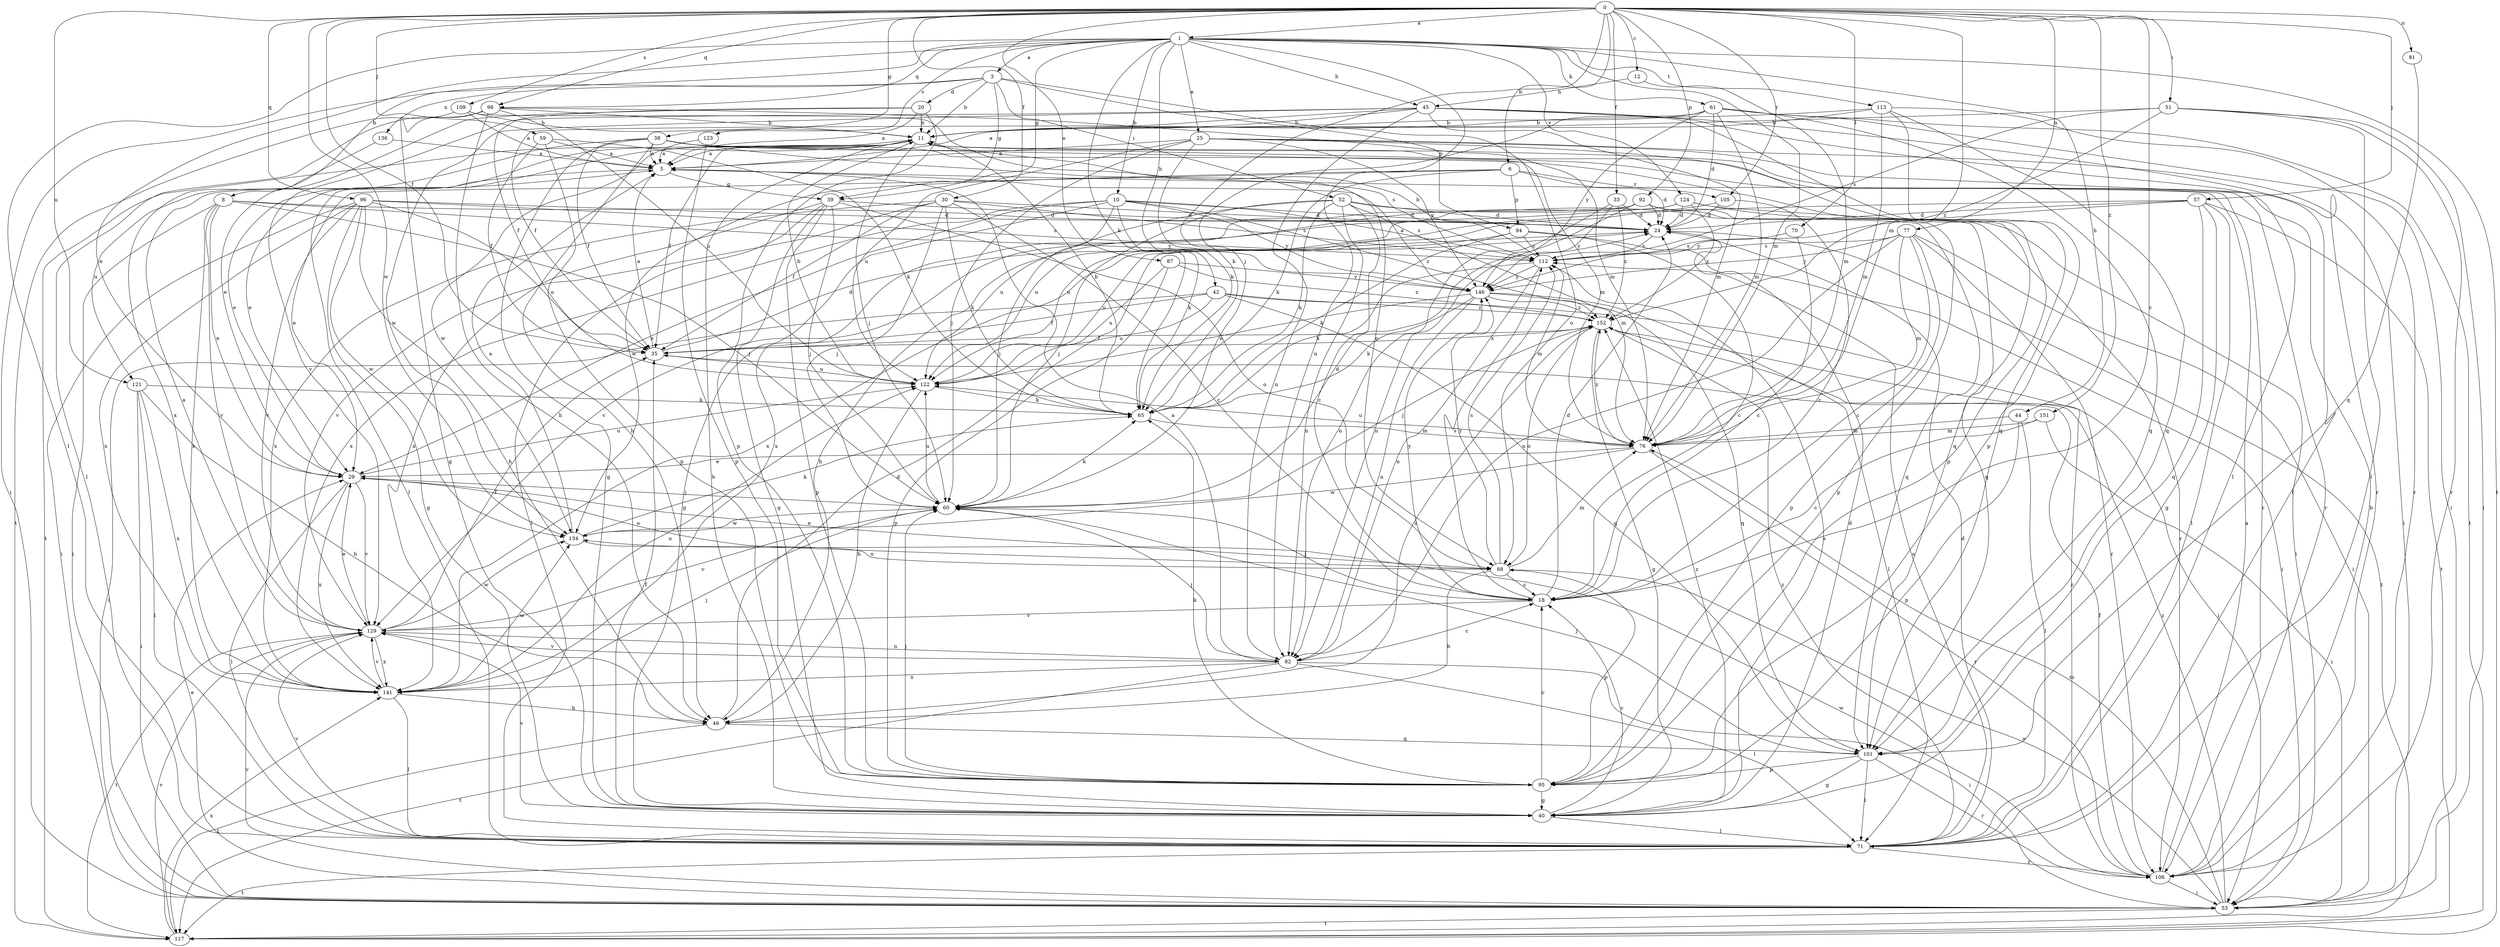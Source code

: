 strict digraph  {
0;
1;
3;
5;
6;
8;
10;
11;
12;
18;
20;
24;
25;
29;
30;
33;
35;
38;
39;
40;
42;
44;
45;
46;
51;
52;
53;
57;
59;
60;
61;
65;
70;
71;
76;
77;
81;
82;
87;
88;
92;
94;
95;
96;
98;
101;
105;
106;
109;
112;
113;
117;
121;
122;
123;
124;
129;
134;
136;
141;
146;
151;
152;
0 -> 1  [label=a];
0 -> 6  [label=b];
0 -> 12  [label=c];
0 -> 18  [label=c];
0 -> 30  [label=f];
0 -> 33  [label=f];
0 -> 35  [label=f];
0 -> 38  [label=g];
0 -> 51  [label=i];
0 -> 57  [label=j];
0 -> 59  [label=j];
0 -> 60  [label=j];
0 -> 70  [label=l];
0 -> 76  [label=m];
0 -> 77  [label=n];
0 -> 81  [label=n];
0 -> 87  [label=o];
0 -> 92  [label=p];
0 -> 96  [label=q];
0 -> 98  [label=q];
0 -> 105  [label=r];
0 -> 109  [label=s];
0 -> 121  [label=u];
0 -> 134  [label=w];
0 -> 151  [label=z];
1 -> 3  [label=a];
1 -> 8  [label=b];
1 -> 10  [label=b];
1 -> 25  [label=e];
1 -> 29  [label=e];
1 -> 39  [label=g];
1 -> 42  [label=h];
1 -> 44  [label=h];
1 -> 45  [label=h];
1 -> 61  [label=k];
1 -> 65  [label=k];
1 -> 71  [label=l];
1 -> 76  [label=m];
1 -> 82  [label=n];
1 -> 98  [label=q];
1 -> 113  [label=t];
1 -> 117  [label=t];
1 -> 123  [label=v];
1 -> 124  [label=v];
3 -> 11  [label=b];
3 -> 20  [label=d];
3 -> 39  [label=g];
3 -> 52  [label=i];
3 -> 53  [label=i];
3 -> 88  [label=o];
3 -> 94  [label=p];
3 -> 136  [label=x];
5 -> 39  [label=g];
5 -> 121  [label=u];
6 -> 24  [label=d];
6 -> 29  [label=e];
6 -> 65  [label=k];
6 -> 94  [label=p];
6 -> 105  [label=r];
6 -> 134  [label=w];
8 -> 24  [label=d];
8 -> 29  [label=e];
8 -> 53  [label=i];
8 -> 60  [label=j];
8 -> 129  [label=v];
8 -> 141  [label=x];
8 -> 146  [label=y];
10 -> 24  [label=d];
10 -> 29  [label=e];
10 -> 40  [label=g];
10 -> 60  [label=j];
10 -> 65  [label=k];
10 -> 112  [label=s];
10 -> 141  [label=x];
10 -> 146  [label=y];
10 -> 152  [label=z];
11 -> 5  [label=a];
11 -> 29  [label=e];
11 -> 35  [label=f];
11 -> 60  [label=j];
11 -> 71  [label=l];
11 -> 106  [label=r];
11 -> 117  [label=t];
11 -> 134  [label=w];
12 -> 45  [label=h];
12 -> 76  [label=m];
18 -> 24  [label=d];
18 -> 60  [label=j];
18 -> 112  [label=s];
18 -> 129  [label=v];
18 -> 146  [label=y];
20 -> 5  [label=a];
20 -> 11  [label=b];
20 -> 29  [label=e];
20 -> 35  [label=f];
20 -> 95  [label=p];
24 -> 112  [label=s];
24 -> 117  [label=t];
25 -> 5  [label=a];
25 -> 53  [label=i];
25 -> 60  [label=j];
25 -> 65  [label=k];
25 -> 71  [label=l];
25 -> 95  [label=p];
25 -> 122  [label=u];
25 -> 146  [label=y];
29 -> 60  [label=j];
29 -> 71  [label=l];
29 -> 88  [label=o];
29 -> 122  [label=u];
29 -> 129  [label=v];
29 -> 141  [label=x];
30 -> 18  [label=c];
30 -> 24  [label=d];
30 -> 35  [label=f];
30 -> 60  [label=j];
30 -> 65  [label=k];
30 -> 112  [label=s];
30 -> 129  [label=v];
30 -> 141  [label=x];
33 -> 24  [label=d];
33 -> 82  [label=n];
33 -> 146  [label=y];
33 -> 152  [label=z];
35 -> 5  [label=a];
35 -> 24  [label=d];
35 -> 122  [label=u];
35 -> 152  [label=z];
38 -> 5  [label=a];
38 -> 29  [label=e];
38 -> 35  [label=f];
38 -> 40  [label=g];
38 -> 46  [label=h];
38 -> 76  [label=m];
38 -> 101  [label=q];
38 -> 106  [label=r];
38 -> 112  [label=s];
39 -> 24  [label=d];
39 -> 40  [label=g];
39 -> 60  [label=j];
39 -> 71  [label=l];
39 -> 88  [label=o];
39 -> 95  [label=p];
39 -> 141  [label=x];
40 -> 11  [label=b];
40 -> 18  [label=c];
40 -> 24  [label=d];
40 -> 35  [label=f];
40 -> 71  [label=l];
40 -> 112  [label=s];
40 -> 129  [label=v];
40 -> 152  [label=z];
42 -> 35  [label=f];
42 -> 53  [label=i];
42 -> 101  [label=q];
42 -> 106  [label=r];
42 -> 122  [label=u];
42 -> 152  [label=z];
44 -> 71  [label=l];
44 -> 76  [label=m];
44 -> 95  [label=p];
45 -> 11  [label=b];
45 -> 35  [label=f];
45 -> 71  [label=l];
45 -> 76  [label=m];
45 -> 82  [label=n];
45 -> 101  [label=q];
45 -> 106  [label=r];
45 -> 129  [label=v];
45 -> 134  [label=w];
46 -> 24  [label=d];
46 -> 101  [label=q];
46 -> 117  [label=t];
46 -> 152  [label=z];
51 -> 11  [label=b];
51 -> 53  [label=i];
51 -> 71  [label=l];
51 -> 106  [label=r];
51 -> 112  [label=s];
51 -> 152  [label=z];
52 -> 18  [label=c];
52 -> 24  [label=d];
52 -> 60  [label=j];
52 -> 65  [label=k];
52 -> 76  [label=m];
52 -> 82  [label=n];
52 -> 101  [label=q];
52 -> 122  [label=u];
53 -> 29  [label=e];
53 -> 76  [label=m];
53 -> 88  [label=o];
53 -> 117  [label=t];
53 -> 129  [label=v];
53 -> 152  [label=z];
57 -> 24  [label=d];
57 -> 40  [label=g];
57 -> 71  [label=l];
57 -> 101  [label=q];
57 -> 117  [label=t];
57 -> 141  [label=x];
57 -> 146  [label=y];
59 -> 5  [label=a];
59 -> 35  [label=f];
59 -> 65  [label=k];
59 -> 95  [label=p];
60 -> 24  [label=d];
60 -> 65  [label=k];
60 -> 122  [label=u];
60 -> 129  [label=v];
60 -> 134  [label=w];
61 -> 11  [label=b];
61 -> 24  [label=d];
61 -> 53  [label=i];
61 -> 65  [label=k];
61 -> 76  [label=m];
61 -> 101  [label=q];
61 -> 117  [label=t];
61 -> 146  [label=y];
65 -> 11  [label=b];
65 -> 76  [label=m];
70 -> 18  [label=c];
70 -> 112  [label=s];
71 -> 24  [label=d];
71 -> 106  [label=r];
71 -> 112  [label=s];
71 -> 117  [label=t];
71 -> 129  [label=v];
71 -> 152  [label=z];
76 -> 29  [label=e];
76 -> 106  [label=r];
76 -> 122  [label=u];
76 -> 134  [label=w];
76 -> 152  [label=z];
77 -> 18  [label=c];
77 -> 53  [label=i];
77 -> 76  [label=m];
77 -> 82  [label=n];
77 -> 95  [label=p];
77 -> 106  [label=r];
77 -> 112  [label=s];
77 -> 146  [label=y];
81 -> 101  [label=q];
82 -> 5  [label=a];
82 -> 18  [label=c];
82 -> 53  [label=i];
82 -> 60  [label=j];
82 -> 71  [label=l];
82 -> 117  [label=t];
82 -> 129  [label=v];
82 -> 141  [label=x];
87 -> 95  [label=p];
87 -> 122  [label=u];
87 -> 146  [label=y];
87 -> 152  [label=z];
88 -> 18  [label=c];
88 -> 29  [label=e];
88 -> 46  [label=h];
88 -> 76  [label=m];
88 -> 95  [label=p];
88 -> 112  [label=s];
88 -> 146  [label=y];
92 -> 24  [label=d];
92 -> 46  [label=h];
92 -> 82  [label=n];
92 -> 95  [label=p];
92 -> 101  [label=q];
92 -> 141  [label=x];
94 -> 18  [label=c];
94 -> 53  [label=i];
94 -> 65  [label=k];
94 -> 112  [label=s];
94 -> 122  [label=u];
95 -> 18  [label=c];
95 -> 40  [label=g];
95 -> 60  [label=j];
95 -> 65  [label=k];
96 -> 24  [label=d];
96 -> 40  [label=g];
96 -> 46  [label=h];
96 -> 53  [label=i];
96 -> 112  [label=s];
96 -> 122  [label=u];
96 -> 129  [label=v];
96 -> 134  [label=w];
96 -> 141  [label=x];
98 -> 11  [label=b];
98 -> 40  [label=g];
98 -> 46  [label=h];
98 -> 71  [label=l];
98 -> 76  [label=m];
98 -> 122  [label=u];
101 -> 40  [label=g];
101 -> 60  [label=j];
101 -> 71  [label=l];
101 -> 95  [label=p];
101 -> 106  [label=r];
105 -> 18  [label=c];
105 -> 24  [label=d];
105 -> 122  [label=u];
106 -> 5  [label=a];
106 -> 11  [label=b];
106 -> 35  [label=f];
106 -> 53  [label=i];
106 -> 134  [label=w];
109 -> 5  [label=a];
109 -> 11  [label=b];
109 -> 88  [label=o];
109 -> 117  [label=t];
112 -> 11  [label=b];
112 -> 65  [label=k];
112 -> 76  [label=m];
112 -> 82  [label=n];
112 -> 146  [label=y];
113 -> 5  [label=a];
113 -> 11  [label=b];
113 -> 76  [label=m];
113 -> 95  [label=p];
113 -> 101  [label=q];
113 -> 106  [label=r];
117 -> 129  [label=v];
117 -> 141  [label=x];
121 -> 46  [label=h];
121 -> 53  [label=i];
121 -> 65  [label=k];
121 -> 71  [label=l];
121 -> 141  [label=x];
122 -> 11  [label=b];
122 -> 46  [label=h];
122 -> 65  [label=k];
123 -> 5  [label=a];
123 -> 95  [label=p];
124 -> 24  [label=d];
124 -> 53  [label=i];
124 -> 106  [label=r];
124 -> 122  [label=u];
124 -> 129  [label=v];
124 -> 152  [label=z];
129 -> 5  [label=a];
129 -> 29  [label=e];
129 -> 35  [label=f];
129 -> 82  [label=n];
129 -> 117  [label=t];
129 -> 134  [label=w];
129 -> 141  [label=x];
134 -> 5  [label=a];
134 -> 65  [label=k];
134 -> 88  [label=o];
136 -> 5  [label=a];
136 -> 141  [label=x];
141 -> 46  [label=h];
141 -> 60  [label=j];
141 -> 71  [label=l];
141 -> 122  [label=u];
141 -> 129  [label=v];
141 -> 134  [label=w];
146 -> 5  [label=a];
146 -> 65  [label=k];
146 -> 71  [label=l];
146 -> 82  [label=n];
146 -> 101  [label=q];
146 -> 122  [label=u];
146 -> 152  [label=z];
151 -> 18  [label=c];
151 -> 53  [label=i];
151 -> 76  [label=m];
152 -> 35  [label=f];
152 -> 40  [label=g];
152 -> 53  [label=i];
152 -> 60  [label=j];
152 -> 88  [label=o];
}
